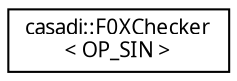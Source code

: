 digraph "Graphical Class Hierarchy"
{
  edge [fontname="FreeSans.ttf",fontsize="10",labelfontname="FreeSans.ttf",labelfontsize="10"];
  node [fontname="FreeSans.ttf",fontsize="10",shape=record];
  rankdir="LR";
  Node1 [label="casadi::F0XChecker\l\< OP_SIN \>",height=0.2,width=0.4,color="black", fillcolor="white", style="filled",URL="$de/d63/structcasadi_1_1F0XChecker_3_01OP__SIN_01_4.html"];
}
